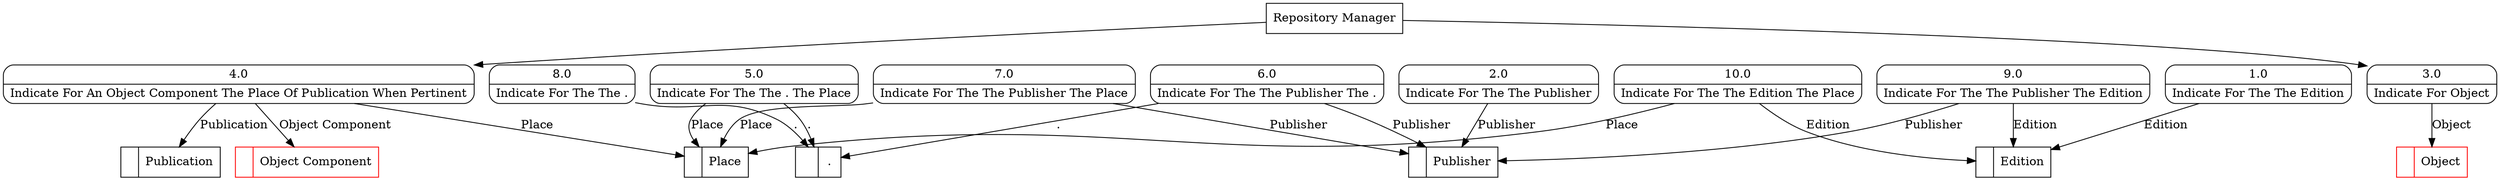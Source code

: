 digraph dfd2{ 
node[shape=record]
200 [label="<f0>  |<f1> Publication " ];
201 [label="<f0>  |<f1> . " ];
202 [label="<f0>  |<f1> Edition " ];
203 [label="<f0>  |<f1> Object " color=red];
204 [label="<f0>  |<f1> Place " ];
205 [label="<f0>  |<f1> Publisher " ];
206 [label="<f0>  |<f1> Object Component " color=red];
207 [label="Repository Manager" shape=box];
208 [label="{<f0> 1.0|<f1> Indicate For The The Edition }" shape=Mrecord];
209 [label="{<f0> 2.0|<f1> Indicate For The The Publisher }" shape=Mrecord];
210 [label="{<f0> 3.0|<f1> Indicate For Object }" shape=Mrecord];
211 [label="{<f0> 4.0|<f1> Indicate For An Object Component The Place Of Publication When Pertinent }" shape=Mrecord];
212 [label="{<f0> 5.0|<f1> Indicate For The The . The Place }" shape=Mrecord];
213 [label="{<f0> 6.0|<f1> Indicate For The The Publisher The . }" shape=Mrecord];
214 [label="{<f0> 7.0|<f1> Indicate For The The Publisher The Place }" shape=Mrecord];
215 [label="{<f0> 8.0|<f1> Indicate For The The . }" shape=Mrecord];
216 [label="{<f0> 9.0|<f1> Indicate For The The Publisher The Edition }" shape=Mrecord];
217 [label="{<f0> 10.0|<f1> Indicate For The The Edition The Place }" shape=Mrecord];
207 -> 210
207 -> 211
208 -> 202 [label="Edition"]
209 -> 205 [label="Publisher"]
210 -> 203 [label="Object"]
211 -> 206 [label="Object Component"]
211 -> 200 [label="Publication"]
211 -> 204 [label="Place"]
212 -> 201 [label="."]
212 -> 204 [label="Place"]
213 -> 201 [label="."]
213 -> 205 [label="Publisher"]
214 -> 205 [label="Publisher"]
214 -> 204 [label="Place"]
215 -> 201 [label="."]
216 -> 202 [label="Edition"]
216 -> 205 [label="Publisher"]
217 -> 202 [label="Edition"]
217 -> 204 [label="Place"]
}
